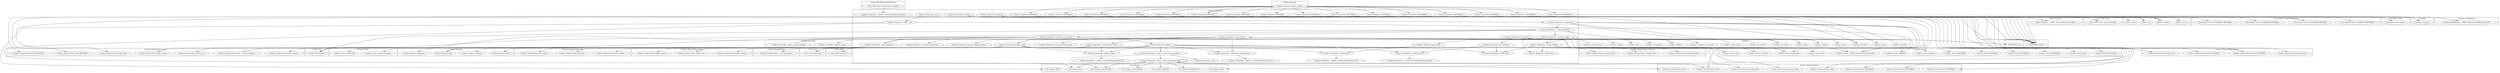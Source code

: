 digraph {
graph [overlap=false]
subgraph cluster_Catalyst_Dispatcher {
	label="Catalyst::Dispatcher";
	"Catalyst::Dispatcher::BEGIN@3";
	"Catalyst::Dispatcher::BEGIN@8";
	"Catalyst::Dispatcher::postload_dispatch_types";
	"Catalyst::Dispatcher::CORE:subst";
	"Catalyst::Dispatcher::__ANON__[Catalyst/Dispatcher.pm:33]";
	"Catalyst::Dispatcher::BEGIN@11";
	"Catalyst::Dispatcher::BEGIN@7";
	"Catalyst::Dispatcher::_find_or_create_namespace_node";
	"Catalyst::Dispatcher::preload_dispatch_types";
	"Catalyst::Dispatcher::_do_forward";
	"Catalyst::Dispatcher::_invoke_as_component";
	"Catalyst::Dispatcher::dispatch";
	"Catalyst::Dispatcher::BEGIN@692";
	"Catalyst::Dispatcher::_find_or_create_action_container";
	"Catalyst::Dispatcher::_tree";
	"Catalyst::Dispatcher::get_actions";
	"Catalyst::Dispatcher::CORE:match";
	"Catalyst::Dispatcher::forward";
	"Catalyst::Dispatcher::prepare_action";
	"Catalyst::Dispatcher::BEGIN@16";
	"Catalyst::Dispatcher::register";
	"Catalyst::Dispatcher::_action_rel2abs";
	"Catalyst::Dispatcher::get_action";
	"Catalyst::Dispatcher::BEGIN@18";
	"Catalyst::Dispatcher::__ANON__[Catalyst/Dispatcher.pm:36]";
	"Catalyst::Dispatcher::_invoke_as_path";
	"Catalyst::Dispatcher::_container_hash";
	"Catalyst::Dispatcher::_method_action_class";
	"Catalyst::Dispatcher::BEGIN@13";
	"Catalyst::Dispatcher::__ANON__[Catalyst/Dispatcher.pm:32]";
	"Catalyst::Dispatcher::_registered_dispatch_types";
	"Catalyst::Dispatcher::new";
	"Catalyst::Dispatcher::_build__tree";
	"Catalyst::Dispatcher::dispatch_types";
	"Catalyst::Dispatcher::BEGIN@236";
	"Catalyst::Dispatcher::BEGIN@12";
	"Catalyst::Dispatcher::BEGIN@9";
	"Catalyst::Dispatcher::BEGIN@14";
	"Catalyst::Dispatcher::_command2action";
	"Catalyst::Dispatcher::setup_actions";
	"Catalyst::Dispatcher::_action_hash";
	"Catalyst::Dispatcher::BEGIN@10";
	"Catalyst::Dispatcher::get_containers";
	"Catalyst::Dispatcher::BEGIN@4";
	"Catalyst::Dispatcher::BEGIN@256";
	"Catalyst::Dispatcher::__ANON__[Catalyst/Dispatcher.pm:35]";
	"Catalyst::Dispatcher::_load_dispatch_types";
	"Catalyst::Dispatcher::BEGIN@15";
	"Catalyst::Dispatcher::__ANON__[Catalyst/Dispatcher.pm:41]";
	"Catalyst::Dispatcher::_find_component";
}
subgraph cluster_Catalyst {
	label="Catalyst";
	"Catalyst::forward";
	"Catalyst::dispatch";
	"Catalyst::component";
	"Catalyst::stack";
	"Catalyst::state";
	"Catalyst::debug";
	"Catalyst::get_actions";
	"Catalyst::action";
	"Catalyst::get_action";
	"Catalyst::config";
	"Catalyst::_components_accessor";
	"Catalyst::request";
	"Catalyst::req";
	"Catalyst::setup_actions";
	"Catalyst::prepare_action";
}
subgraph cluster_Catalyst_DispatchType_Index {
	label="Catalyst::DispatchType::Index";
	"Catalyst::DispatchType::Index::_is_low_precedence";
	"Catalyst::DispatchType::Index::BEGIN@5";
	"Catalyst::DispatchType::Index::BEGIN@3";
	"Catalyst::DispatchType::Index::new";
	"Catalyst::DispatchType::Index::meta";
	"Catalyst::DispatchType::Index::match";
	"Catalyst::DispatchType::Index::register";
}
subgraph cluster_Catalyst_DispatchType {
	label="Catalyst::DispatchType";
	"Catalyst::DispatchType::_is_low_precedence";
}
subgraph cluster_Tree_Simple {
	label="Tree::Simple";
	"Tree::Simple::addChild";
	"Tree::Simple::_insertChildAt";
	"Tree::Simple::import";
	"Tree::Simple::getNodeValue";
	"Tree::Simple::getAllChildren";
	"Tree::Simple::ROOT";
	"Tree::Simple::new";
}
subgraph cluster_Catalyst_Request {
	label="Catalyst::Request";
	"Catalyst::Request::args";
	"Catalyst::Request::arguments";
	"Catalyst::Request::path";
	"Catalyst::Request::captures";
}
subgraph cluster_Scalar_Util {
	label="Scalar::Util";
	"Scalar::Util::blessed";
}
subgraph cluster_Tree_Simple_Visitor_FindByPath {
	label="Tree::Simple::Visitor::FindByPath";
	"Tree::Simple::Visitor::FindByPath::BEGIN@9";
	"Tree::Simple::Visitor::FindByPath::BEGIN@5";
	"Tree::Simple::Visitor::FindByPath::BEGIN@11";
	"Tree::Simple::Visitor::FindByPath::BEGIN@4";
}
subgraph cluster_Catalyst_Action {
	label="Catalyst::Action";
	"Catalyst::Action::namespace";
	"Catalyst::Action::BEGIN@25";
	"Catalyst::Action::attributes";
	"Catalyst::Action::BEGIN@22";
	"Catalyst::Action::new";
	"Catalyst::Action::DESTROY";
	"Catalyst::Action::BEGIN@56";
	"Catalyst::Action::dispatch";
	"Catalyst::Action::name";
	"Catalyst::Action::BEGIN@23";
	"Catalyst::Action::meta";
	"Catalyst::Action::BEGIN@41";
	"Catalyst::Action::__ANON__[Catalyst/Action.pm:44]";
}
subgraph cluster_UNIVERSAL {
	label="UNIVERSAL";
	"UNIVERSAL::import";
	"UNIVERSAL::can";
}
subgraph cluster_Catalyst_ActionContainer {
	label="Catalyst::ActionContainer";
	"Catalyst::ActionContainer::add_action";
	"Catalyst::ActionContainer::new";
	"Catalyst::ActionContainer::part";
	"Catalyst::ActionContainer::get_action";
	"Catalyst::ActionContainer::BEGIN@18";
	"Catalyst::ActionContainer::BEGIN@32";
	"Catalyst::ActionContainer::meta";
	"Catalyst::ActionContainer::BEGIN@30";
}
subgraph cluster_Class_Load {
	label="Class::Load";
	"Class::Load::load_class";
}
subgraph cluster_namespace_clean {
	label="namespace::clean";
	"namespace::clean::import";
}
subgraph cluster_warnings {
	label="warnings";
	"warnings::unimport";
}
subgraph cluster_Catalyst_DispatchType_Chained {
	label="Catalyst::DispatchType::Chained";
	"Catalyst::DispatchType::Chained::register";
	"Catalyst::DispatchType::Chained::match";
	"Catalyst::DispatchType::Chained::new";
}
subgraph cluster_Catalyst_DispatchType_Path {
	label="Catalyst::DispatchType::Path";
	"Catalyst::DispatchType::Path::register";
	"Catalyst::DispatchType::Path::match";
	"Catalyst::DispatchType::Path::new";
}
subgraph cluster_Class_MOP_Class {
	label="Class::MOP::Class";
	"Class::MOP::Class::make_immutable";
}
subgraph cluster_Class_MOP_Mixin_AttributeCore {
	label="Class::MOP::Mixin::AttributeCore";
	"Class::MOP::Mixin::AttributeCore::default";
}
subgraph cluster_Moose {
	label="Moose";
	"Moose::with";
	"Moose::around";
	"Moose::has";
	"Moose::extends";
}
subgraph cluster_Module_Runtime {
	label="Module::Runtime";
	"Module::Runtime::require_module";
}
subgraph cluster_Catalyst_DispatchType_Regex {
	label="Catalyst::DispatchType::Regex";
	"Catalyst::DispatchType::Regex::new";
	"Catalyst::DispatchType::Regex::register";
	"Catalyst::DispatchType::Regex::match";
}
subgraph cluster_Catalyst_Controller {
	label="Catalyst::Controller";
	"Catalyst::Controller::register_actions";
	"Catalyst::Controller::register_action_methods";
}
subgraph cluster_Catalyst_Utils {
	label="Catalyst::Utils";
	"Catalyst::Utils::class2prefix";
	"Catalyst::Utils::resolve_namespace";
}
subgraph cluster_Catalyst_DispatchType_Default {
	label="Catalyst::DispatchType::Default";
	"Catalyst::DispatchType::Default::meta";
	"Catalyst::DispatchType::Default::BEGIN@3";
	"Catalyst::DispatchType::Default::new";
	"Catalyst::DispatchType::Default::BEGIN@6";
}
subgraph cluster_Moose_Exporter {
	label="Moose::Exporter";
	"Moose::Exporter::__ANON__[Moose/Exporter.pm:492]";
}
subgraph cluster_B_Hooks_EndOfScope {
	label="B::Hooks::EndOfScope";
	"B::Hooks::EndOfScope::__ANON__[B/Hooks/EndOfScope.pm:26]";
}
subgraph cluster_Class_MOP {
	label="Class::MOP";
	"Class::MOP::load_class";
}
"Catalyst::Dispatcher::setup_actions" -> "Catalyst::Dispatcher::postload_dispatch_types";
"Catalyst::Dispatcher::forward" -> "Catalyst::Dispatcher::_do_forward";
"Catalyst::Dispatcher::_command2action" -> "Scalar::Util::blessed";
"Catalyst::Dispatcher::_invoke_as_component" -> "Scalar::Util::blessed";
"Catalyst::Dispatcher::_find_component" -> "Scalar::Util::blessed";
"Catalyst::Dispatcher::_invoke_as_component" -> "Catalyst::Utils::class2prefix";
"Catalyst::prepare_action" -> "Catalyst::Dispatcher::prepare_action";
"Catalyst::Dispatcher::_invoke_as_component" -> "Catalyst::Action::new";
"Catalyst::Dispatcher::BEGIN@11" -> "Moose::extends";
"Catalyst::Dispatcher::BEGIN@12" -> "Moose::extends";
"Catalyst::Dispatcher::prepare_action" -> "Catalyst::DispatchType::Index::match";
"Catalyst::Dispatcher::_invoke_as_component" -> "Catalyst::config";
"Class::MOP::Mixin::AttributeCore::default" -> "Catalyst::Dispatcher::__ANON__[Catalyst/Dispatcher.pm:41]";
"Catalyst::Dispatcher::setup_actions" -> "Catalyst::Dispatcher::preload_dispatch_types";
"Catalyst::forward" -> "Catalyst::Dispatcher::forward";
"Catalyst::Dispatcher::_command2action" -> "Catalyst::Dispatcher::_invoke_as_component";
"Catalyst::Dispatcher::register" -> "Catalyst::DispatchType::_is_low_precedence";
"Catalyst::Dispatcher::BEGIN@16" -> "Tree::Simple::Visitor::FindByPath::BEGIN@9";
"Catalyst::Dispatcher::register" -> "Catalyst::DispatchType::Regex::register";
"Module::Runtime::require_module" -> "Catalyst::Dispatcher::BEGIN@256";
"Catalyst::Dispatcher::_find_or_create_namespace_node" -> "Tree::Simple::getNodeValue";
"Catalyst::Dispatcher::_find_or_create_action_container" -> "Tree::Simple::getNodeValue";
"Catalyst::Dispatcher::BEGIN@12" -> "Catalyst::DispatchType::Index::meta";
"Catalyst::Dispatcher::_find_or_create_namespace_node" -> "Catalyst::Dispatcher::_find_or_create_namespace_node";
"Catalyst::Dispatcher::_find_or_create_action_container" -> "Catalyst::Dispatcher::_find_or_create_namespace_node";
"Catalyst::Dispatcher::BEGIN@10" -> "UNIVERSAL::import";
"Catalyst::Dispatcher::BEGIN@8" -> "UNIVERSAL::import";
"Catalyst::Dispatcher::BEGIN@16" -> "UNIVERSAL::import";
"Catalyst::Dispatcher::BEGIN@12" -> "UNIVERSAL::import";
"Catalyst::Dispatcher::BEGIN@14" -> "UNIVERSAL::import";
"Catalyst::Dispatcher::BEGIN@11" -> "UNIVERSAL::import";
"Catalyst::Dispatcher::BEGIN@7" -> "UNIVERSAL::import";
"Catalyst::Dispatcher::BEGIN@13" -> "UNIVERSAL::import";
"Catalyst::Dispatcher::BEGIN@9" -> "UNIVERSAL::import";
"Catalyst::Dispatcher::BEGIN@4" -> "UNIVERSAL::import";
"Module::Runtime::require_module" -> "Catalyst::Dispatcher::BEGIN@18";
"Catalyst::Dispatcher::register" -> "Catalyst::Dispatcher::_registered_dispatch_types";
"Catalyst::Dispatcher::setup_actions" -> "Catalyst::Dispatcher::_registered_dispatch_types";
"Catalyst::Dispatcher::BEGIN@9" -> "Catalyst::Action::BEGIN@22";
"Catalyst::Dispatcher::prepare_action" -> "Catalyst::DispatchType::Regex::match";
"Catalyst::Dispatcher::BEGIN@10" -> "Moose::has";
"Catalyst::Dispatcher::BEGIN@12" -> "Moose::has";
"Catalyst::Dispatcher::BEGIN@9" -> "Moose::has";
"Catalyst::Dispatcher::BEGIN@15" -> "Tree::Simple::import";
"Catalyst::Dispatcher::register" -> "Catalyst::Dispatcher::_find_or_create_action_container";
"Catalyst::Dispatcher::_do_forward" -> "Catalyst::request";
"Catalyst::Dispatcher::_command2action" -> "Catalyst::request";
"Catalyst::Dispatcher::setup_actions" -> "Catalyst::debug";
"Catalyst::Dispatcher::prepare_action" -> "Catalyst::debug";
"Module::Runtime::require_module" -> "Catalyst::Dispatcher::BEGIN@3";
"Catalyst::Dispatcher::register" -> "Class::Load::load_class";
"Catalyst::Dispatcher::_load_dispatch_types" -> "Class::Load::load_class";
"Catalyst::Dispatcher::BEGIN@9" -> "Catalyst::Action::BEGIN@41";
"Catalyst::Dispatcher::dispatch_types" -> "Catalyst::Dispatcher::__ANON__[Catalyst/Dispatcher.pm:32]";
"Catalyst::Dispatcher::_action_rel2abs" -> "Catalyst::stack";
"Catalyst::Dispatcher::prepare_action" -> "Catalyst::Request::path";
"Catalyst::Dispatcher::BEGIN@9" -> "Catalyst::Action::BEGIN@25";
"Catalyst::get_actions" -> "Catalyst::Dispatcher::get_actions";
"Module::Runtime::require_module" -> "Catalyst::Dispatcher::BEGIN@16";
"Catalyst::Dispatcher::BEGIN@11" -> "Catalyst::DispatchType::Default::BEGIN@6";
"Module::Runtime::require_module" -> "Catalyst::Dispatcher::BEGIN@14";
"Catalyst::Dispatcher::_action_hash" -> "Catalyst::Dispatcher::__ANON__[Catalyst/Dispatcher.pm:35]";
"Catalyst::Dispatcher::_build__tree" -> "Tree::Simple::ROOT";
"Catalyst::Dispatcher::dispatch" -> "Catalyst::forward";
"Catalyst::Dispatcher::BEGIN@10" -> "Catalyst::ActionContainer::BEGIN@30";
"Catalyst::Dispatcher::_find_or_create_namespace_node" -> "Tree::Simple::getAllChildren";
"Catalyst::Dispatcher::BEGIN@18" -> "namespace::clean::import";
"Catalyst::Dispatcher::_load_dispatch_types" -> "Catalyst::DispatchType::Index::new";
"Catalyst::Dispatcher::BEGIN@11" -> "Catalyst::DispatchType::Default::meta";
"Catalyst::Dispatcher::setup_actions" -> "Catalyst::_components_accessor";
"Catalyst::Dispatcher::_build__tree" -> "Tree::Simple::new";
"Catalyst::Dispatcher::_find_or_create_namespace_node" -> "Tree::Simple::new";
"Catalyst::Dispatcher::_find_or_create_action_container" -> "Catalyst::Dispatcher::_tree";
"Catalyst::Dispatcher::get_containers" -> "Catalyst::Dispatcher::_container_hash";
"Catalyst::Dispatcher::register" -> "Catalyst::Dispatcher::_container_hash";
"Catalyst::Dispatcher::BEGIN@12" -> "B::Hooks::EndOfScope::__ANON__[B/Hooks/EndOfScope.pm:26]";
"Catalyst::Dispatcher::BEGIN@9" -> "B::Hooks::EndOfScope::__ANON__[B/Hooks/EndOfScope.pm:26]";
"Module::Runtime::require_module" -> "Catalyst::Dispatcher::BEGIN@12";
"Catalyst::Dispatcher::BEGIN@9" -> "Moose::with";
"Catalyst::Dispatcher::BEGIN@10" -> "Moose::with";
"Catalyst::Dispatcher::_do_forward" -> "Catalyst::Action::dispatch";
"Catalyst::Dispatcher::BEGIN@3" -> "Moose::Exporter::__ANON__[Moose/Exporter.pm:492]";
"Catalyst::Dispatcher::BEGIN@692" -> "Moose::Exporter::__ANON__[Moose/Exporter.pm:492]";
"Catalyst::Dispatcher::setup_actions" -> "Catalyst::Controller::register_actions";
"Catalyst::Dispatcher::prepare_action" -> "Catalyst::Dispatcher::dispatch_types";
"Catalyst::Dispatcher::register" -> "Catalyst::Dispatcher::dispatch_types";
"Catalyst::Dispatcher::_load_dispatch_types" -> "Catalyst::Dispatcher::dispatch_types";
"Catalyst::Dispatcher::BEGIN@10" -> "Moose::around";
"Catalyst::Dispatcher::prepare_action" -> "Catalyst::DispatchType::Chained::match";
"Catalyst::Dispatcher::_invoke_as_path" -> "Catalyst::Dispatcher::CORE:match";
"Catalyst::Dispatcher::_action_rel2abs" -> "Catalyst::Dispatcher::CORE:match";
"Module::Runtime::require_module" -> "Catalyst::Dispatcher::BEGIN@236";
"Catalyst::Dispatcher::_find_or_create_namespace_node" -> "Catalyst::ActionContainer::part";
"Module::Runtime::require_module" -> "Catalyst::Dispatcher::BEGIN@9";
"Catalyst::Dispatcher::_load_dispatch_types" -> "Catalyst::DispatchType::Default::new";
"Catalyst::Dispatcher::register" -> "Catalyst::Action::attributes";
"Catalyst::Dispatcher::_build__tree" -> "Catalyst::ActionContainer::new";
"Catalyst::Dispatcher::_find_or_create_namespace_node" -> "Catalyst::ActionContainer::new";
"Catalyst::Dispatcher::_container_hash" -> "Catalyst::Dispatcher::__ANON__[Catalyst/Dispatcher.pm:36]";
"Catalyst::Dispatcher::_invoke_as_component" -> "Catalyst::Dispatcher::_method_action_class";
"Catalyst::Dispatcher::_do_forward" -> "Catalyst::Action::__ANON__[Catalyst/Action.pm:44]";
"Catalyst::Dispatcher::_invoke_as_path" -> "Catalyst::Action::__ANON__[Catalyst/Action.pm:44]";
"Catalyst::Dispatcher::_command2action" -> "Catalyst::Action::__ANON__[Catalyst/Action.pm:44]";
"Catalyst::Dispatcher::dispatch" -> "Catalyst::Action::__ANON__[Catalyst/Action.pm:44]";
"Catalyst::Dispatcher::register" -> "Catalyst::ActionContainer::add_action";
"Module::Runtime::require_module" -> "Catalyst::Dispatcher::BEGIN@10";
"Catalyst::Dispatcher::_load_dispatch_types" -> "Catalyst::DispatchType::Regex::new";
"Catalyst::get_action" -> "Catalyst::Dispatcher::get_action";
"Catalyst::Dispatcher::BEGIN@9" -> "Catalyst::Action::BEGIN@56";
"Module::Runtime::require_module" -> "Catalyst::Dispatcher::BEGIN@7";
"Catalyst::Dispatcher::setup_actions" -> "UNIVERSAL::can";
"Catalyst::Dispatcher::_invoke_as_component" -> "UNIVERSAL::can";
"Catalyst::Dispatcher::_do_forward" -> "Catalyst::Dispatcher::_command2action";
"Catalyst::Dispatcher::prepare_action" -> "Catalyst::DispatchType::Path::match";
"Catalyst::Dispatcher::BEGIN@10" -> "Catalyst::ActionContainer::meta";
"Catalyst::Dispatcher::BEGIN@11" -> "Catalyst::DispatchType::Default::BEGIN@3";
"Catalyst::Dispatcher::_invoke_as_path" -> "Catalyst::get_action";
"Module::Runtime::require_module" -> "Catalyst::Dispatcher::BEGIN@4";
"Catalyst::Dispatcher::_do_forward" -> "Catalyst::state";
"Catalyst::Dispatcher::BEGIN@256" -> "warnings::unimport";
"Catalyst::Dispatcher::BEGIN@236" -> "warnings::unimport";
"Catalyst::Dispatcher::register" -> "Catalyst::Dispatcher::_action_hash";
"Catalyst::Dispatcher::get_action" -> "Catalyst::Dispatcher::_action_hash";
"Catalyst::Dispatcher::register" -> "Catalyst::DispatchType::Index::register";
"Catalyst::Dispatcher::_registered_dispatch_types" -> "Catalyst::Dispatcher::__ANON__[Catalyst/Dispatcher.pm:33]";
"Catalyst::Dispatcher::BEGIN@12" -> "Catalyst::DispatchType::Index::BEGIN@3";
"Catalyst::Dispatcher::_invoke_as_path" -> "Catalyst::Dispatcher::_action_rel2abs";
"Catalyst::Dispatcher::BEGIN@11" -> "Class::MOP::Class::make_immutable";
"Catalyst::Dispatcher::BEGIN@10" -> "Class::MOP::Class::make_immutable";
"Catalyst::Dispatcher::BEGIN@12" -> "Class::MOP::Class::make_immutable";
"Catalyst::Dispatcher::BEGIN@9" -> "Class::MOP::Class::make_immutable";
"Catalyst::dispatch" -> "Catalyst::Dispatcher::dispatch";
"Catalyst::Dispatcher::register" -> "Catalyst::DispatchType::Chained::new";
"Catalyst::Dispatcher::BEGIN@16" -> "Tree::Simple::Visitor::FindByPath::BEGIN@11";
"Catalyst::Dispatcher::_load_dispatch_types" -> "Catalyst::Utils::resolve_namespace";
"Catalyst::Dispatcher::dispatch" -> "Catalyst::action";
"Catalyst::Dispatcher::_command2action" -> "Catalyst::Request::arguments";
"Catalyst::Dispatcher::_invoke_as_component" -> "Catalyst::Dispatcher::_find_component";
"Catalyst::Dispatcher::register" -> "Catalyst::DispatchType::Path::register";
"Catalyst::Dispatcher::BEGIN@9" -> "Catalyst::Action::BEGIN@23";
"Catalyst::Dispatcher::_find_or_create_namespace_node" -> "Tree::Simple::addChild";
"Catalyst::Dispatcher::BEGIN@10" -> "Catalyst::ActionContainer::BEGIN@32";
"Catalyst::Dispatcher::_find_or_create_namespace_node" -> "Tree::Simple::_insertChildAt";
"Catalyst::Controller::register_action_methods" -> "Catalyst::Dispatcher::register";
"Catalyst::Dispatcher::_load_dispatch_types" -> "Catalyst::DispatchType::Path::new";
"Catalyst::setup_actions" -> "Catalyst::Dispatcher::setup_actions";
"Module::Runtime::require_module" -> "Catalyst::Dispatcher::BEGIN@692";
"Module::Runtime::require_module" -> "Catalyst::Dispatcher::BEGIN@13";
"Catalyst::Dispatcher::BEGIN@16" -> "Tree::Simple::Visitor::FindByPath::BEGIN@5";
"Catalyst::Dispatcher::prepare_action" -> "Catalyst::Dispatcher::CORE:subst";
"Catalyst::Dispatcher::get_containers" -> "Catalyst::Dispatcher::CORE:subst";
"Catalyst::Dispatcher::_action_rel2abs" -> "Catalyst::Dispatcher::CORE:subst";
"Catalyst::Dispatcher::register" -> "Catalyst::Action::namespace";
"Catalyst::Dispatcher::_action_rel2abs" -> "Catalyst::Action::namespace";
"Catalyst::Dispatcher::dispatch" -> "Catalyst::Action::namespace";
"Catalyst::Dispatcher::register" -> "Catalyst::Action::name";
"Module::Runtime::require_module" -> "Catalyst::Dispatcher::BEGIN@15";
"Catalyst::Dispatcher::_load_dispatch_types" -> "Class::MOP::load_class";
"Catalyst::Dispatcher::register" -> "Class::MOP::load_class";
"Catalyst::Dispatcher::BEGIN@12" -> "Catalyst::DispatchType::Index::BEGIN@5";
"Catalyst::Dispatcher::prepare_action" -> "Catalyst::Request::args";
"Catalyst::Dispatcher::register" -> "Catalyst::DispatchType::Index::_is_low_precedence";
"Catalyst::Dispatcher::_find_component" -> "Catalyst::component";
"Catalyst::Dispatcher::_command2action" -> "Catalyst::Dispatcher::_invoke_as_path";
"Catalyst::Dispatcher::new" -> "Catalyst::Dispatcher::_build__tree";
"Module::Runtime::require_module" -> "Catalyst::Dispatcher::BEGIN@8";
"Catalyst::Dispatcher::BEGIN@10" -> "Catalyst::ActionContainer::BEGIN@18";
"Catalyst::Dispatcher::get_actions" -> "Catalyst::ActionContainer::get_action";
"Catalyst::Dispatcher::prepare_action" -> "Catalyst::Request::captures";
"Catalyst::Dispatcher::get_actions" -> "Catalyst::Dispatcher::get_containers";
"Catalyst::Dispatcher::setup_actions" -> "Catalyst::Dispatcher::_load_dispatch_types";
"Module::Runtime::require_module" -> "Catalyst::Dispatcher::BEGIN@11";
"Catalyst::Dispatcher::_do_forward" -> "Catalyst::Action::DESTROY";
"Catalyst::Dispatcher::BEGIN@9" -> "Catalyst::Action::meta";
"Catalyst::Dispatcher::prepare_action" -> "Catalyst::req";
"Catalyst::Dispatcher::BEGIN@16" -> "Tree::Simple::Visitor::FindByPath::BEGIN@4";
"Catalyst::Dispatcher::register" -> "Catalyst::DispatchType::Chained::register";
}
